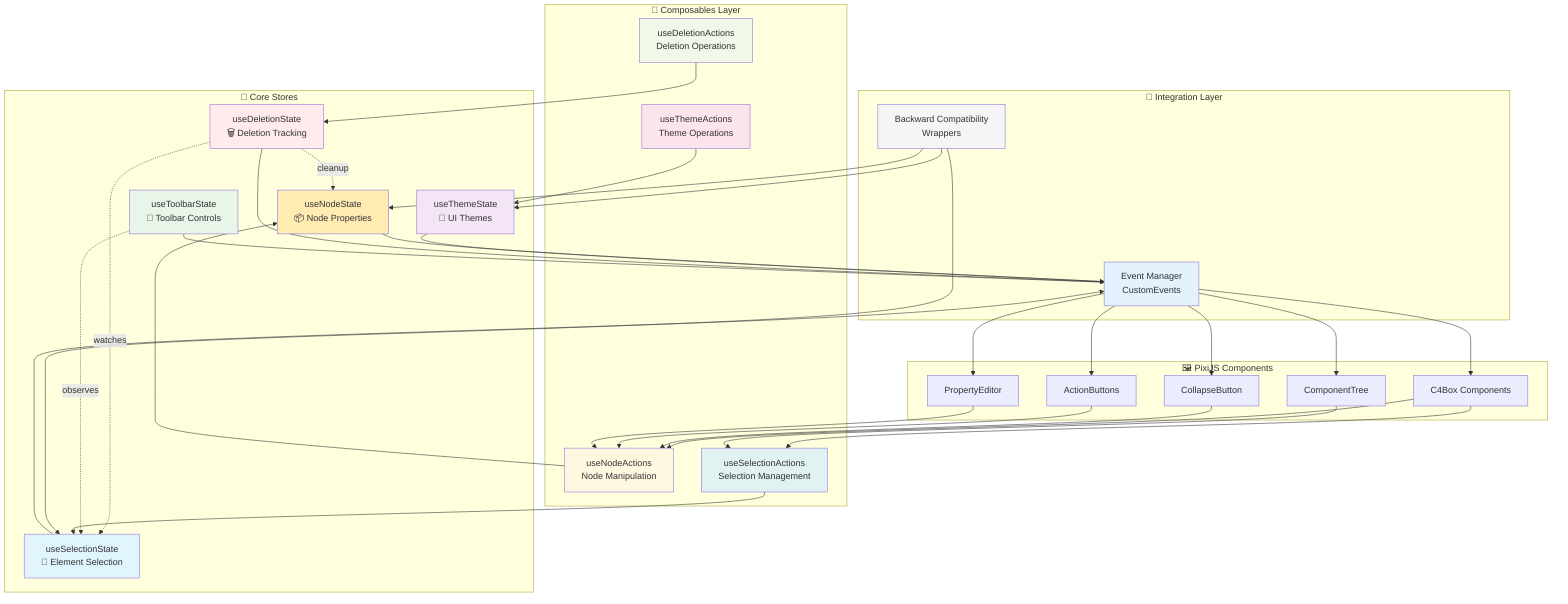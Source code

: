 graph TB
    subgraph "🏪 Core Stores"
        NS[useNodeState<br/>📦 Node Properties]
        SS[useSelectionState<br/>🎯 Element Selection]
        TS[useThemeState<br/>🎨 UI Themes]
        DS[useDeletionState<br/>🗑️ Deletion Tracking]
        TBS[useToolbarState<br/>🔧 Toolbar Controls]
    end
    
    subgraph "🎣 Composables Layer"
        NA[useNodeActions<br/>Node Manipulation]
        SA[useSelectionActions<br/>Selection Management]
        TA[useThemeActions<br/>Theme Operations]
        DA[useDeletionActions<br/>Deletion Operations]
    end
    
    subgraph "🖼️ PixiJS Components"
        C4B[C4Box Components]
        CB[CollapseButton]
        AB[ActionButtons]
        PE[PropertyEditor]
        CT[ComponentTree]
    end
    
    subgraph "🔗 Integration Layer"
        EM[Event Manager<br/>CustomEvents]
        BCW[Backward Compatibility<br/>Wrappers]
    end
    
    %% Store Dependencies
    DS -.->|watches| SS
    DS -.->|cleanup| NS
    TBS -.->|observes| SS
    
    %% Composable to Store connections
    NA --> NS
    SA --> SS
    TA --> TS
    DA --> DS
    
    %% Components to Composables
    C4B --> NA
    C4B --> SA
    CB --> NA
    AB --> NA
    PE --> NA
    CT --> SA
    
    %% Event flow
    NS --> EM
    SS --> EM
    TS --> EM
    DS --> EM
    TBS --> EM
    
    EM --> C4B
    EM --> CB
    EM --> AB
    EM --> PE
    EM --> CT
    
    %% Backward compatibility
    BCW --> NS
    BCW --> SS
    BCW --> TS
    
    %% Styling
    style NS fill:#ffecb3
    style SS fill:#e1f5fe
    style TS fill:#f3e5f5
    style DS fill:#ffebee
    style TBS fill:#e8f5e8
    
    style NA fill:#fff8e1
    style SA fill:#e0f2f1
    style TA fill:#fce4ec
    style DA fill:#f1f8e9
    
    style EM fill:#e3f2fd
    style BCW fill:#f5f5f5